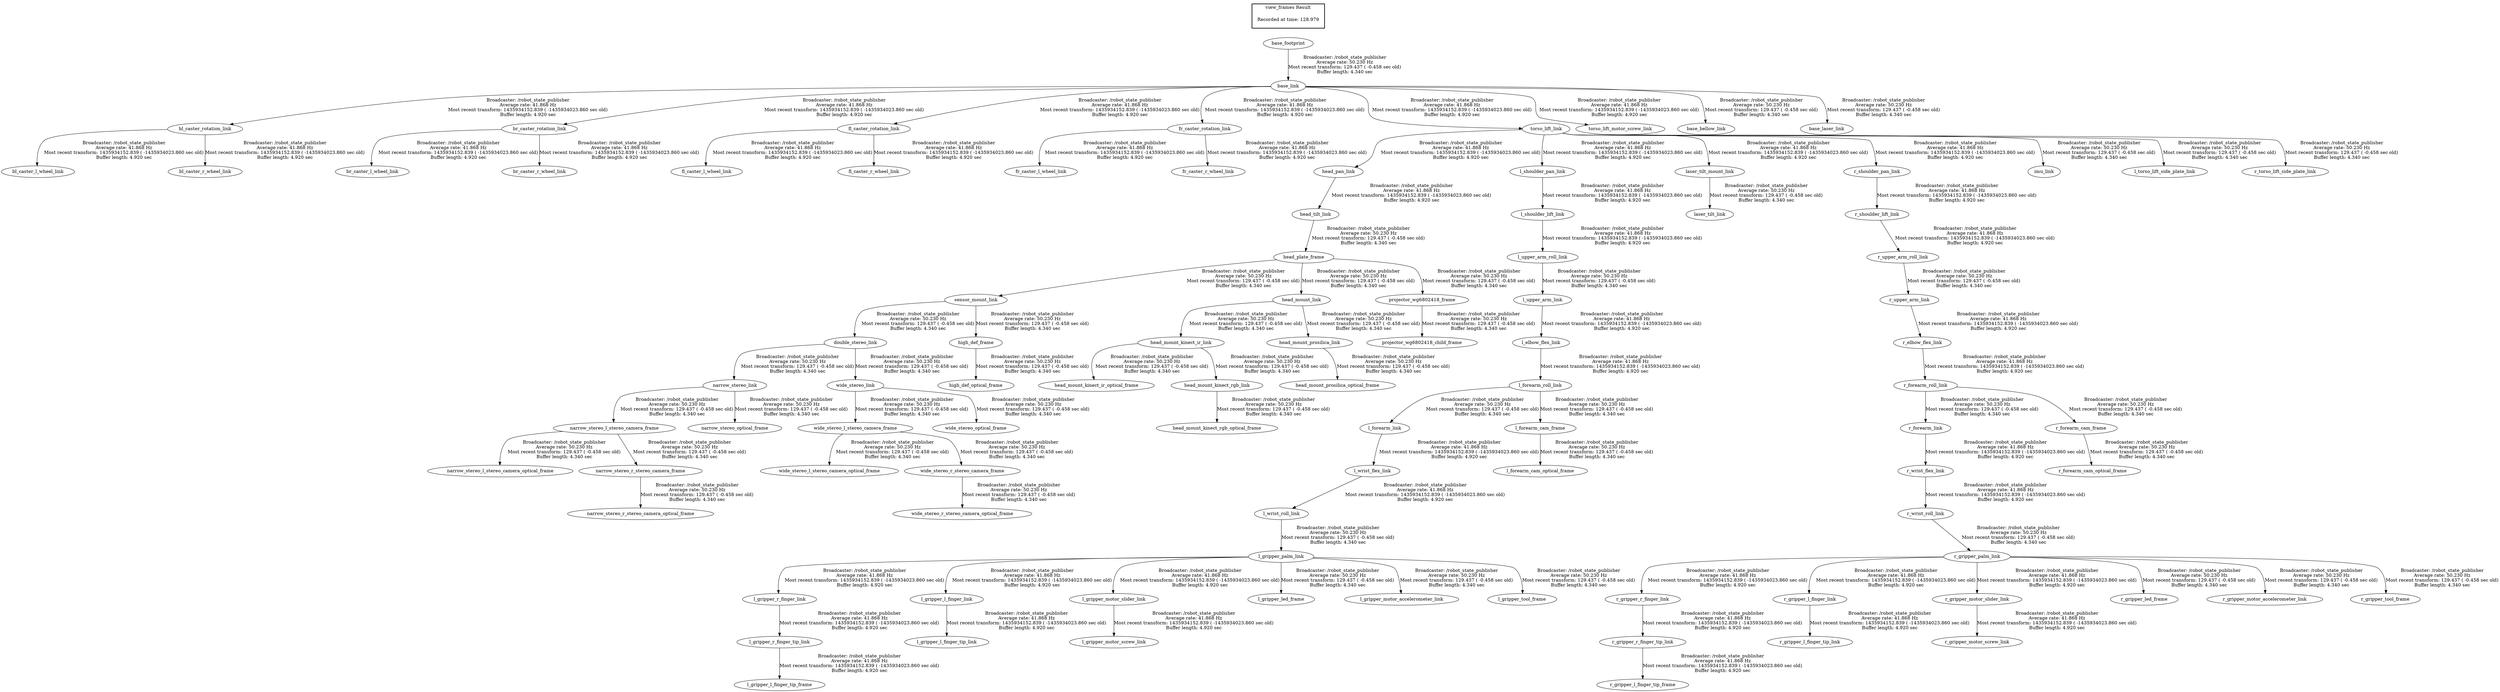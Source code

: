 digraph G {
"bl_caster_rotation_link" -> "bl_caster_l_wheel_link"[label="Broadcaster: /robot_state_publisher\nAverage rate: 41.868 Hz\nMost recent transform: 1435934152.839 ( -1435934023.860 sec old)\nBuffer length: 4.920 sec\n"];
"base_link" -> "bl_caster_rotation_link"[label="Broadcaster: /robot_state_publisher\nAverage rate: 41.868 Hz\nMost recent transform: 1435934152.839 ( -1435934023.860 sec old)\nBuffer length: 4.920 sec\n"];
"bl_caster_rotation_link" -> "bl_caster_r_wheel_link"[label="Broadcaster: /robot_state_publisher\nAverage rate: 41.868 Hz\nMost recent transform: 1435934152.839 ( -1435934023.860 sec old)\nBuffer length: 4.920 sec\n"];
"base_footprint" -> "base_link"[label="Broadcaster: /robot_state_publisher\nAverage rate: 50.230 Hz\nMost recent transform: 129.437 ( -0.458 sec old)\nBuffer length: 4.340 sec\n"];
"br_caster_rotation_link" -> "br_caster_l_wheel_link"[label="Broadcaster: /robot_state_publisher\nAverage rate: 41.868 Hz\nMost recent transform: 1435934152.839 ( -1435934023.860 sec old)\nBuffer length: 4.920 sec\n"];
"base_link" -> "br_caster_rotation_link"[label="Broadcaster: /robot_state_publisher\nAverage rate: 41.868 Hz\nMost recent transform: 1435934152.839 ( -1435934023.860 sec old)\nBuffer length: 4.920 sec\n"];
"br_caster_rotation_link" -> "br_caster_r_wheel_link"[label="Broadcaster: /robot_state_publisher\nAverage rate: 41.868 Hz\nMost recent transform: 1435934152.839 ( -1435934023.860 sec old)\nBuffer length: 4.920 sec\n"];
"fl_caster_rotation_link" -> "fl_caster_l_wheel_link"[label="Broadcaster: /robot_state_publisher\nAverage rate: 41.868 Hz\nMost recent transform: 1435934152.839 ( -1435934023.860 sec old)\nBuffer length: 4.920 sec\n"];
"base_link" -> "fl_caster_rotation_link"[label="Broadcaster: /robot_state_publisher\nAverage rate: 41.868 Hz\nMost recent transform: 1435934152.839 ( -1435934023.860 sec old)\nBuffer length: 4.920 sec\n"];
"fl_caster_rotation_link" -> "fl_caster_r_wheel_link"[label="Broadcaster: /robot_state_publisher\nAverage rate: 41.868 Hz\nMost recent transform: 1435934152.839 ( -1435934023.860 sec old)\nBuffer length: 4.920 sec\n"];
"fr_caster_rotation_link" -> "fr_caster_l_wheel_link"[label="Broadcaster: /robot_state_publisher\nAverage rate: 41.868 Hz\nMost recent transform: 1435934152.839 ( -1435934023.860 sec old)\nBuffer length: 4.920 sec\n"];
"base_link" -> "fr_caster_rotation_link"[label="Broadcaster: /robot_state_publisher\nAverage rate: 41.868 Hz\nMost recent transform: 1435934152.839 ( -1435934023.860 sec old)\nBuffer length: 4.920 sec\n"];
"fr_caster_rotation_link" -> "fr_caster_r_wheel_link"[label="Broadcaster: /robot_state_publisher\nAverage rate: 41.868 Hz\nMost recent transform: 1435934152.839 ( -1435934023.860 sec old)\nBuffer length: 4.920 sec\n"];
"torso_lift_link" -> "head_pan_link"[label="Broadcaster: /robot_state_publisher\nAverage rate: 41.868 Hz\nMost recent transform: 1435934152.839 ( -1435934023.860 sec old)\nBuffer length: 4.920 sec\n"];
"base_link" -> "torso_lift_link"[label="Broadcaster: /robot_state_publisher\nAverage rate: 41.868 Hz\nMost recent transform: 1435934152.839 ( -1435934023.860 sec old)\nBuffer length: 4.920 sec\n"];
"head_pan_link" -> "head_tilt_link"[label="Broadcaster: /robot_state_publisher\nAverage rate: 41.868 Hz\nMost recent transform: 1435934152.839 ( -1435934023.860 sec old)\nBuffer length: 4.920 sec\n"];
"l_upper_arm_link" -> "l_elbow_flex_link"[label="Broadcaster: /robot_state_publisher\nAverage rate: 41.868 Hz\nMost recent transform: 1435934152.839 ( -1435934023.860 sec old)\nBuffer length: 4.920 sec\n"];
"l_upper_arm_roll_link" -> "l_upper_arm_link"[label="Broadcaster: /robot_state_publisher\nAverage rate: 50.230 Hz\nMost recent transform: 129.437 ( -0.458 sec old)\nBuffer length: 4.340 sec\n"];
"l_elbow_flex_link" -> "l_forearm_roll_link"[label="Broadcaster: /robot_state_publisher\nAverage rate: 41.868 Hz\nMost recent transform: 1435934152.839 ( -1435934023.860 sec old)\nBuffer length: 4.920 sec\n"];
"l_gripper_r_finger_tip_link" -> "l_gripper_l_finger_tip_frame"[label="Broadcaster: /robot_state_publisher\nAverage rate: 41.868 Hz\nMost recent transform: 1435934152.839 ( -1435934023.860 sec old)\nBuffer length: 4.920 sec\n"];
"l_gripper_r_finger_link" -> "l_gripper_r_finger_tip_link"[label="Broadcaster: /robot_state_publisher\nAverage rate: 41.868 Hz\nMost recent transform: 1435934152.839 ( -1435934023.860 sec old)\nBuffer length: 4.920 sec\n"];
"l_gripper_palm_link" -> "l_gripper_l_finger_link"[label="Broadcaster: /robot_state_publisher\nAverage rate: 41.868 Hz\nMost recent transform: 1435934152.839 ( -1435934023.860 sec old)\nBuffer length: 4.920 sec\n"];
"l_wrist_roll_link" -> "l_gripper_palm_link"[label="Broadcaster: /robot_state_publisher\nAverage rate: 50.230 Hz\nMost recent transform: 129.437 ( -0.458 sec old)\nBuffer length: 4.340 sec\n"];
"l_gripper_l_finger_link" -> "l_gripper_l_finger_tip_link"[label="Broadcaster: /robot_state_publisher\nAverage rate: 41.868 Hz\nMost recent transform: 1435934152.839 ( -1435934023.860 sec old)\nBuffer length: 4.920 sec\n"];
"l_gripper_motor_slider_link" -> "l_gripper_motor_screw_link"[label="Broadcaster: /robot_state_publisher\nAverage rate: 41.868 Hz\nMost recent transform: 1435934152.839 ( -1435934023.860 sec old)\nBuffer length: 4.920 sec\n"];
"l_gripper_palm_link" -> "l_gripper_motor_slider_link"[label="Broadcaster: /robot_state_publisher\nAverage rate: 41.868 Hz\nMost recent transform: 1435934152.839 ( -1435934023.860 sec old)\nBuffer length: 4.920 sec\n"];
"l_gripper_palm_link" -> "l_gripper_r_finger_link"[label="Broadcaster: /robot_state_publisher\nAverage rate: 41.868 Hz\nMost recent transform: 1435934152.839 ( -1435934023.860 sec old)\nBuffer length: 4.920 sec\n"];
"l_shoulder_pan_link" -> "l_shoulder_lift_link"[label="Broadcaster: /robot_state_publisher\nAverage rate: 41.868 Hz\nMost recent transform: 1435934152.839 ( -1435934023.860 sec old)\nBuffer length: 4.920 sec\n"];
"torso_lift_link" -> "l_shoulder_pan_link"[label="Broadcaster: /robot_state_publisher\nAverage rate: 41.868 Hz\nMost recent transform: 1435934152.839 ( -1435934023.860 sec old)\nBuffer length: 4.920 sec\n"];
"l_shoulder_lift_link" -> "l_upper_arm_roll_link"[label="Broadcaster: /robot_state_publisher\nAverage rate: 41.868 Hz\nMost recent transform: 1435934152.839 ( -1435934023.860 sec old)\nBuffer length: 4.920 sec\n"];
"l_forearm_link" -> "l_wrist_flex_link"[label="Broadcaster: /robot_state_publisher\nAverage rate: 41.868 Hz\nMost recent transform: 1435934152.839 ( -1435934023.860 sec old)\nBuffer length: 4.920 sec\n"];
"l_forearm_roll_link" -> "l_forearm_link"[label="Broadcaster: /robot_state_publisher\nAverage rate: 50.230 Hz\nMost recent transform: 129.437 ( -0.458 sec old)\nBuffer length: 4.340 sec\n"];
"l_wrist_flex_link" -> "l_wrist_roll_link"[label="Broadcaster: /robot_state_publisher\nAverage rate: 41.868 Hz\nMost recent transform: 1435934152.839 ( -1435934023.860 sec old)\nBuffer length: 4.920 sec\n"];
"torso_lift_link" -> "laser_tilt_mount_link"[label="Broadcaster: /robot_state_publisher\nAverage rate: 41.868 Hz\nMost recent transform: 1435934152.839 ( -1435934023.860 sec old)\nBuffer length: 4.920 sec\n"];
"r_upper_arm_link" -> "r_elbow_flex_link"[label="Broadcaster: /robot_state_publisher\nAverage rate: 41.868 Hz\nMost recent transform: 1435934152.839 ( -1435934023.860 sec old)\nBuffer length: 4.920 sec\n"];
"r_upper_arm_roll_link" -> "r_upper_arm_link"[label="Broadcaster: /robot_state_publisher\nAverage rate: 50.230 Hz\nMost recent transform: 129.437 ( -0.458 sec old)\nBuffer length: 4.340 sec\n"];
"r_elbow_flex_link" -> "r_forearm_roll_link"[label="Broadcaster: /robot_state_publisher\nAverage rate: 41.868 Hz\nMost recent transform: 1435934152.839 ( -1435934023.860 sec old)\nBuffer length: 4.920 sec\n"];
"r_gripper_r_finger_tip_link" -> "r_gripper_l_finger_tip_frame"[label="Broadcaster: /robot_state_publisher\nAverage rate: 41.868 Hz\nMost recent transform: 1435934152.839 ( -1435934023.860 sec old)\nBuffer length: 4.920 sec\n"];
"r_gripper_r_finger_link" -> "r_gripper_r_finger_tip_link"[label="Broadcaster: /robot_state_publisher\nAverage rate: 41.868 Hz\nMost recent transform: 1435934152.839 ( -1435934023.860 sec old)\nBuffer length: 4.920 sec\n"];
"r_gripper_palm_link" -> "r_gripper_l_finger_link"[label="Broadcaster: /robot_state_publisher\nAverage rate: 41.868 Hz\nMost recent transform: 1435934152.839 ( -1435934023.860 sec old)\nBuffer length: 4.920 sec\n"];
"r_wrist_roll_link" -> "r_gripper_palm_link"[label="Broadcaster: /robot_state_publisher\nAverage rate: 50.230 Hz\nMost recent transform: 129.437 ( -0.458 sec old)\nBuffer length: 4.340 sec\n"];
"r_gripper_l_finger_link" -> "r_gripper_l_finger_tip_link"[label="Broadcaster: /robot_state_publisher\nAverage rate: 41.868 Hz\nMost recent transform: 1435934152.839 ( -1435934023.860 sec old)\nBuffer length: 4.920 sec\n"];
"r_gripper_motor_slider_link" -> "r_gripper_motor_screw_link"[label="Broadcaster: /robot_state_publisher\nAverage rate: 41.868 Hz\nMost recent transform: 1435934152.839 ( -1435934023.860 sec old)\nBuffer length: 4.920 sec\n"];
"r_gripper_palm_link" -> "r_gripper_motor_slider_link"[label="Broadcaster: /robot_state_publisher\nAverage rate: 41.868 Hz\nMost recent transform: 1435934152.839 ( -1435934023.860 sec old)\nBuffer length: 4.920 sec\n"];
"r_gripper_palm_link" -> "r_gripper_r_finger_link"[label="Broadcaster: /robot_state_publisher\nAverage rate: 41.868 Hz\nMost recent transform: 1435934152.839 ( -1435934023.860 sec old)\nBuffer length: 4.920 sec\n"];
"r_shoulder_pan_link" -> "r_shoulder_lift_link"[label="Broadcaster: /robot_state_publisher\nAverage rate: 41.868 Hz\nMost recent transform: 1435934152.839 ( -1435934023.860 sec old)\nBuffer length: 4.920 sec\n"];
"torso_lift_link" -> "r_shoulder_pan_link"[label="Broadcaster: /robot_state_publisher\nAverage rate: 41.868 Hz\nMost recent transform: 1435934152.839 ( -1435934023.860 sec old)\nBuffer length: 4.920 sec\n"];
"r_shoulder_lift_link" -> "r_upper_arm_roll_link"[label="Broadcaster: /robot_state_publisher\nAverage rate: 41.868 Hz\nMost recent transform: 1435934152.839 ( -1435934023.860 sec old)\nBuffer length: 4.920 sec\n"];
"r_forearm_link" -> "r_wrist_flex_link"[label="Broadcaster: /robot_state_publisher\nAverage rate: 41.868 Hz\nMost recent transform: 1435934152.839 ( -1435934023.860 sec old)\nBuffer length: 4.920 sec\n"];
"r_forearm_roll_link" -> "r_forearm_link"[label="Broadcaster: /robot_state_publisher\nAverage rate: 50.230 Hz\nMost recent transform: 129.437 ( -0.458 sec old)\nBuffer length: 4.340 sec\n"];
"r_wrist_flex_link" -> "r_wrist_roll_link"[label="Broadcaster: /robot_state_publisher\nAverage rate: 41.868 Hz\nMost recent transform: 1435934152.839 ( -1435934023.860 sec old)\nBuffer length: 4.920 sec\n"];
"base_link" -> "torso_lift_motor_screw_link"[label="Broadcaster: /robot_state_publisher\nAverage rate: 41.868 Hz\nMost recent transform: 1435934152.839 ( -1435934023.860 sec old)\nBuffer length: 4.920 sec\n"];
"base_link" -> "base_bellow_link"[label="Broadcaster: /robot_state_publisher\nAverage rate: 50.230 Hz\nMost recent transform: 129.437 ( -0.458 sec old)\nBuffer length: 4.340 sec\n"];
"base_link" -> "base_laser_link"[label="Broadcaster: /robot_state_publisher\nAverage rate: 50.230 Hz\nMost recent transform: 129.437 ( -0.458 sec old)\nBuffer length: 4.340 sec\n"];
"sensor_mount_link" -> "double_stereo_link"[label="Broadcaster: /robot_state_publisher\nAverage rate: 50.230 Hz\nMost recent transform: 129.437 ( -0.458 sec old)\nBuffer length: 4.340 sec\n"];
"head_plate_frame" -> "sensor_mount_link"[label="Broadcaster: /robot_state_publisher\nAverage rate: 50.230 Hz\nMost recent transform: 129.437 ( -0.458 sec old)\nBuffer length: 4.340 sec\n"];
"head_plate_frame" -> "head_mount_link"[label="Broadcaster: /robot_state_publisher\nAverage rate: 50.230 Hz\nMost recent transform: 129.437 ( -0.458 sec old)\nBuffer length: 4.340 sec\n"];
"head_tilt_link" -> "head_plate_frame"[label="Broadcaster: /robot_state_publisher\nAverage rate: 50.230 Hz\nMost recent transform: 129.437 ( -0.458 sec old)\nBuffer length: 4.340 sec\n"];
"head_mount_link" -> "head_mount_kinect_ir_link"[label="Broadcaster: /robot_state_publisher\nAverage rate: 50.230 Hz\nMost recent transform: 129.437 ( -0.458 sec old)\nBuffer length: 4.340 sec\n"];
"head_mount_kinect_ir_link" -> "head_mount_kinect_ir_optical_frame"[label="Broadcaster: /robot_state_publisher\nAverage rate: 50.230 Hz\nMost recent transform: 129.437 ( -0.458 sec old)\nBuffer length: 4.340 sec\n"];
"head_mount_kinect_ir_link" -> "head_mount_kinect_rgb_link"[label="Broadcaster: /robot_state_publisher\nAverage rate: 50.230 Hz\nMost recent transform: 129.437 ( -0.458 sec old)\nBuffer length: 4.340 sec\n"];
"head_mount_kinect_rgb_link" -> "head_mount_kinect_rgb_optical_frame"[label="Broadcaster: /robot_state_publisher\nAverage rate: 50.230 Hz\nMost recent transform: 129.437 ( -0.458 sec old)\nBuffer length: 4.340 sec\n"];
"head_mount_link" -> "head_mount_prosilica_link"[label="Broadcaster: /robot_state_publisher\nAverage rate: 50.230 Hz\nMost recent transform: 129.437 ( -0.458 sec old)\nBuffer length: 4.340 sec\n"];
"head_mount_prosilica_link" -> "head_mount_prosilica_optical_frame"[label="Broadcaster: /robot_state_publisher\nAverage rate: 50.230 Hz\nMost recent transform: 129.437 ( -0.458 sec old)\nBuffer length: 4.340 sec\n"];
"sensor_mount_link" -> "high_def_frame"[label="Broadcaster: /robot_state_publisher\nAverage rate: 50.230 Hz\nMost recent transform: 129.437 ( -0.458 sec old)\nBuffer length: 4.340 sec\n"];
"high_def_frame" -> "high_def_optical_frame"[label="Broadcaster: /robot_state_publisher\nAverage rate: 50.230 Hz\nMost recent transform: 129.437 ( -0.458 sec old)\nBuffer length: 4.340 sec\n"];
"torso_lift_link" -> "imu_link"[label="Broadcaster: /robot_state_publisher\nAverage rate: 50.230 Hz\nMost recent transform: 129.437 ( -0.458 sec old)\nBuffer length: 4.340 sec\n"];
"l_forearm_roll_link" -> "l_forearm_cam_frame"[label="Broadcaster: /robot_state_publisher\nAverage rate: 50.230 Hz\nMost recent transform: 129.437 ( -0.458 sec old)\nBuffer length: 4.340 sec\n"];
"l_forearm_cam_frame" -> "l_forearm_cam_optical_frame"[label="Broadcaster: /robot_state_publisher\nAverage rate: 50.230 Hz\nMost recent transform: 129.437 ( -0.458 sec old)\nBuffer length: 4.340 sec\n"];
"l_gripper_palm_link" -> "l_gripper_led_frame"[label="Broadcaster: /robot_state_publisher\nAverage rate: 50.230 Hz\nMost recent transform: 129.437 ( -0.458 sec old)\nBuffer length: 4.340 sec\n"];
"l_gripper_palm_link" -> "l_gripper_motor_accelerometer_link"[label="Broadcaster: /robot_state_publisher\nAverage rate: 50.230 Hz\nMost recent transform: 129.437 ( -0.458 sec old)\nBuffer length: 4.340 sec\n"];
"l_gripper_palm_link" -> "l_gripper_tool_frame"[label="Broadcaster: /robot_state_publisher\nAverage rate: 50.230 Hz\nMost recent transform: 129.437 ( -0.458 sec old)\nBuffer length: 4.340 sec\n"];
"torso_lift_link" -> "l_torso_lift_side_plate_link"[label="Broadcaster: /robot_state_publisher\nAverage rate: 50.230 Hz\nMost recent transform: 129.437 ( -0.458 sec old)\nBuffer length: 4.340 sec\n"];
"laser_tilt_mount_link" -> "laser_tilt_link"[label="Broadcaster: /robot_state_publisher\nAverage rate: 50.230 Hz\nMost recent transform: 129.437 ( -0.458 sec old)\nBuffer length: 4.340 sec\n"];
"double_stereo_link" -> "narrow_stereo_link"[label="Broadcaster: /robot_state_publisher\nAverage rate: 50.230 Hz\nMost recent transform: 129.437 ( -0.458 sec old)\nBuffer length: 4.340 sec\n"];
"narrow_stereo_link" -> "narrow_stereo_l_stereo_camera_frame"[label="Broadcaster: /robot_state_publisher\nAverage rate: 50.230 Hz\nMost recent transform: 129.437 ( -0.458 sec old)\nBuffer length: 4.340 sec\n"];
"narrow_stereo_l_stereo_camera_frame" -> "narrow_stereo_l_stereo_camera_optical_frame"[label="Broadcaster: /robot_state_publisher\nAverage rate: 50.230 Hz\nMost recent transform: 129.437 ( -0.458 sec old)\nBuffer length: 4.340 sec\n"];
"narrow_stereo_link" -> "narrow_stereo_optical_frame"[label="Broadcaster: /robot_state_publisher\nAverage rate: 50.230 Hz\nMost recent transform: 129.437 ( -0.458 sec old)\nBuffer length: 4.340 sec\n"];
"narrow_stereo_l_stereo_camera_frame" -> "narrow_stereo_r_stereo_camera_frame"[label="Broadcaster: /robot_state_publisher\nAverage rate: 50.230 Hz\nMost recent transform: 129.437 ( -0.458 sec old)\nBuffer length: 4.340 sec\n"];
"narrow_stereo_r_stereo_camera_frame" -> "narrow_stereo_r_stereo_camera_optical_frame"[label="Broadcaster: /robot_state_publisher\nAverage rate: 50.230 Hz\nMost recent transform: 129.437 ( -0.458 sec old)\nBuffer length: 4.340 sec\n"];
"projector_wg6802418_frame" -> "projector_wg6802418_child_frame"[label="Broadcaster: /robot_state_publisher\nAverage rate: 50.230 Hz\nMost recent transform: 129.437 ( -0.458 sec old)\nBuffer length: 4.340 sec\n"];
"head_plate_frame" -> "projector_wg6802418_frame"[label="Broadcaster: /robot_state_publisher\nAverage rate: 50.230 Hz\nMost recent transform: 129.437 ( -0.458 sec old)\nBuffer length: 4.340 sec\n"];
"r_forearm_roll_link" -> "r_forearm_cam_frame"[label="Broadcaster: /robot_state_publisher\nAverage rate: 50.230 Hz\nMost recent transform: 129.437 ( -0.458 sec old)\nBuffer length: 4.340 sec\n"];
"r_forearm_cam_frame" -> "r_forearm_cam_optical_frame"[label="Broadcaster: /robot_state_publisher\nAverage rate: 50.230 Hz\nMost recent transform: 129.437 ( -0.458 sec old)\nBuffer length: 4.340 sec\n"];
"r_gripper_palm_link" -> "r_gripper_led_frame"[label="Broadcaster: /robot_state_publisher\nAverage rate: 50.230 Hz\nMost recent transform: 129.437 ( -0.458 sec old)\nBuffer length: 4.340 sec\n"];
"r_gripper_palm_link" -> "r_gripper_motor_accelerometer_link"[label="Broadcaster: /robot_state_publisher\nAverage rate: 50.230 Hz\nMost recent transform: 129.437 ( -0.458 sec old)\nBuffer length: 4.340 sec\n"];
"r_gripper_palm_link" -> "r_gripper_tool_frame"[label="Broadcaster: /robot_state_publisher\nAverage rate: 50.230 Hz\nMost recent transform: 129.437 ( -0.458 sec old)\nBuffer length: 4.340 sec\n"];
"torso_lift_link" -> "r_torso_lift_side_plate_link"[label="Broadcaster: /robot_state_publisher\nAverage rate: 50.230 Hz\nMost recent transform: 129.437 ( -0.458 sec old)\nBuffer length: 4.340 sec\n"];
"double_stereo_link" -> "wide_stereo_link"[label="Broadcaster: /robot_state_publisher\nAverage rate: 50.230 Hz\nMost recent transform: 129.437 ( -0.458 sec old)\nBuffer length: 4.340 sec\n"];
"wide_stereo_link" -> "wide_stereo_l_stereo_camera_frame"[label="Broadcaster: /robot_state_publisher\nAverage rate: 50.230 Hz\nMost recent transform: 129.437 ( -0.458 sec old)\nBuffer length: 4.340 sec\n"];
"wide_stereo_l_stereo_camera_frame" -> "wide_stereo_l_stereo_camera_optical_frame"[label="Broadcaster: /robot_state_publisher\nAverage rate: 50.230 Hz\nMost recent transform: 129.437 ( -0.458 sec old)\nBuffer length: 4.340 sec\n"];
"wide_stereo_link" -> "wide_stereo_optical_frame"[label="Broadcaster: /robot_state_publisher\nAverage rate: 50.230 Hz\nMost recent transform: 129.437 ( -0.458 sec old)\nBuffer length: 4.340 sec\n"];
"wide_stereo_l_stereo_camera_frame" -> "wide_stereo_r_stereo_camera_frame"[label="Broadcaster: /robot_state_publisher\nAverage rate: 50.230 Hz\nMost recent transform: 129.437 ( -0.458 sec old)\nBuffer length: 4.340 sec\n"];
"wide_stereo_r_stereo_camera_frame" -> "wide_stereo_r_stereo_camera_optical_frame"[label="Broadcaster: /robot_state_publisher\nAverage rate: 50.230 Hz\nMost recent transform: 129.437 ( -0.458 sec old)\nBuffer length: 4.340 sec\n"];
edge [style=invis];
 subgraph cluster_legend { style=bold; color=black; label ="view_frames Result";
"Recorded at time: 128.979"[ shape=plaintext ] ;
 }->"base_footprint";
}